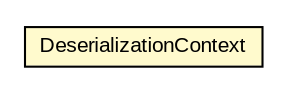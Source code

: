 #!/usr/local/bin/dot
#
# Class diagram 
# Generated by UMLGraph version R5_6-24-gf6e263 (http://www.umlgraph.org/)
#

digraph G {
	edge [fontname="arial",fontsize=10,labelfontname="arial",labelfontsize=10];
	node [fontname="arial",fontsize=10,shape=plaintext];
	nodesep=0.25;
	ranksep=0.5;
	rankdir=LR;
	// org.turbogwt.core.http.client.serialization.DeserializationContext
	c549 [label=<<table title="org.turbogwt.core.http.client.serialization.DeserializationContext" border="0" cellborder="1" cellspacing="0" cellpadding="2" port="p" bgcolor="lemonChiffon" href="./DeserializationContext.html">
		<tr><td><table border="0" cellspacing="0" cellpadding="1">
<tr><td align="center" balign="center"> DeserializationContext </td></tr>
		</table></td></tr>
		</table>>, URL="./DeserializationContext.html", fontname="arial", fontcolor="black", fontsize=10.0];
}

